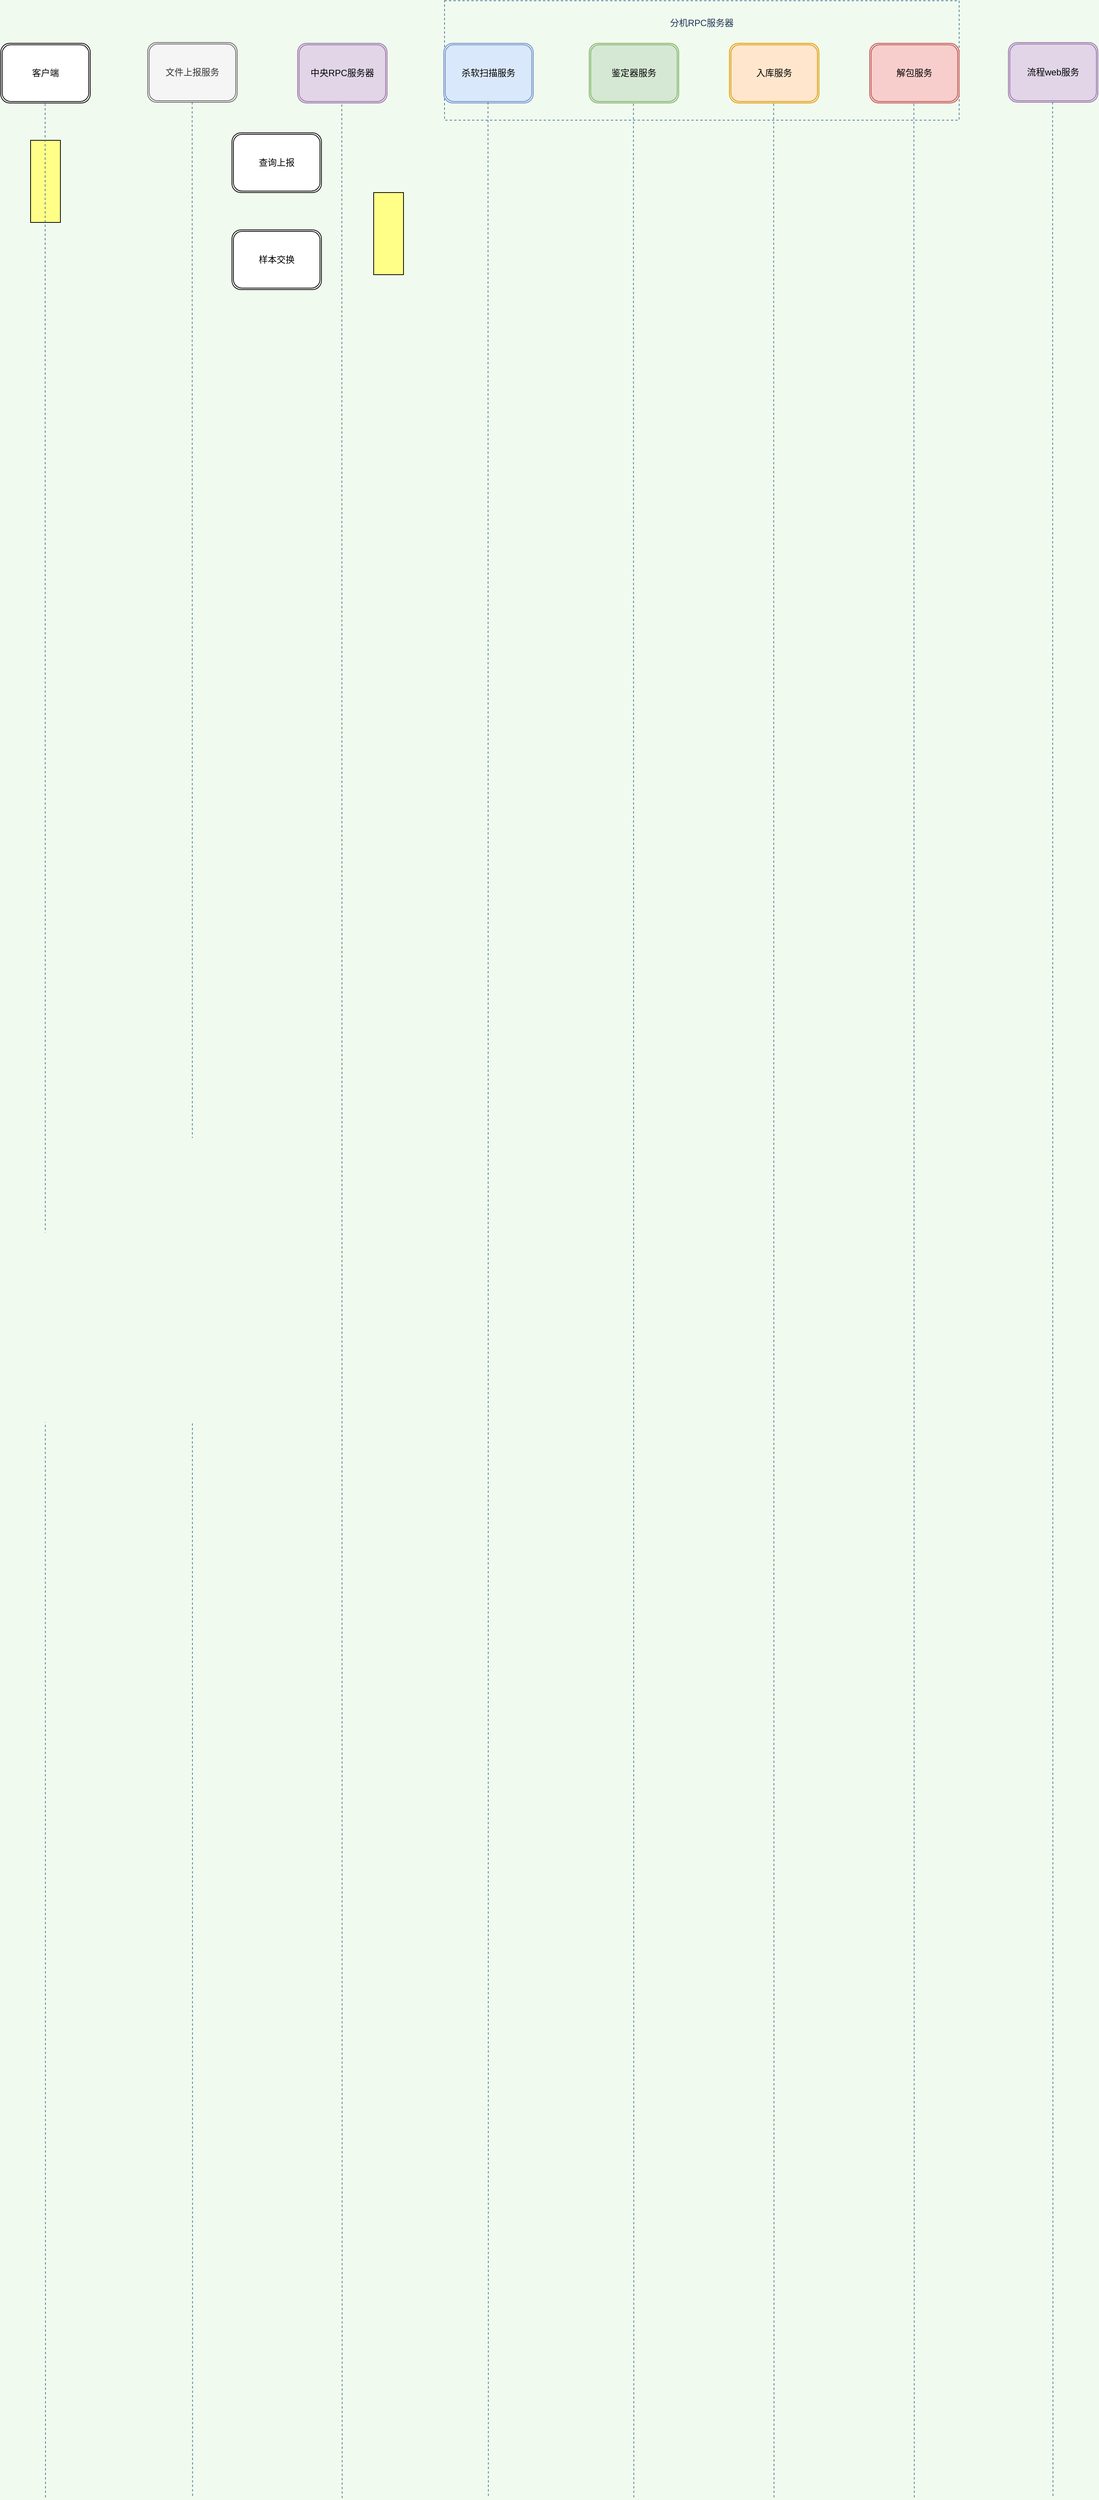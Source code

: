 <mxfile version="14.9.0" type="github">
  <diagram id="tpBG7AxIHuY1awPjeITL" name="Page-1">
    <mxGraphModel dx="1550" dy="835" grid="1" gridSize="10" guides="1" tooltips="1" connect="1" arrows="1" fold="1" page="1" pageScale="1" pageWidth="827" pageHeight="1169" background="#F1FAEE" math="0" shadow="0">
      <root>
        <mxCell id="0" />
        <mxCell id="1" parent="0" />
        <mxCell id="G1Jo3BN_IHVQqCNElftp-154" value="&lt;br&gt;分机RPC服务器&lt;br&gt;&lt;br&gt;&lt;br&gt;&lt;br&gt;&lt;br&gt;&lt;br&gt;&lt;br&gt;&lt;br&gt;&lt;br&gt;" style="rounded=0;whiteSpace=wrap;html=1;sketch=0;fontColor=#1D3557;strokeColor=#457B9D;dashed=1;fillColor=none;" vertex="1" parent="1">
          <mxGeometry x="665" y="153" width="690" height="160" as="geometry" />
        </mxCell>
        <mxCell id="G1Jo3BN_IHVQqCNElftp-156" value="查询上报" style="shape=ext;double=1;rounded=1;whiteSpace=wrap;html=1;sketch=0;" vertex="1" parent="1">
          <mxGeometry x="380" y="330" width="120" height="80" as="geometry" />
        </mxCell>
        <mxCell id="G1Jo3BN_IHVQqCNElftp-157" value="样本交换" style="shape=ext;double=1;rounded=1;whiteSpace=wrap;html=1;sketch=0;" vertex="1" parent="1">
          <mxGeometry x="380" y="460" width="120" height="80" as="geometry" />
        </mxCell>
        <mxCell id="G1Jo3BN_IHVQqCNElftp-160" value="" style="whiteSpace=wrap;html=1;rounded=0;sketch=0;fillColor=#ffff88;" vertex="1" parent="1">
          <mxGeometry x="570" y="410" width="40" height="110" as="geometry" />
        </mxCell>
        <mxCell id="G1Jo3BN_IHVQqCNElftp-159" value="" style="whiteSpace=wrap;html=1;rounded=0;sketch=0;fillColor=#ffff88;" vertex="1" parent="1">
          <mxGeometry x="110" y="340" width="40" height="110" as="geometry" />
        </mxCell>
        <mxCell id="G1Jo3BN_IHVQqCNElftp-170" value="" style="group" vertex="1" connectable="0" parent="1">
          <mxGeometry x="70" y="210" width="120" height="3288" as="geometry" />
        </mxCell>
        <mxCell id="G1Jo3BN_IHVQqCNElftp-158" value="客户端" style="shape=ext;double=1;rounded=1;whiteSpace=wrap;html=1;sketch=0;" vertex="1" parent="G1Jo3BN_IHVQqCNElftp-170">
          <mxGeometry width="120" height="80" as="geometry" />
        </mxCell>
        <mxCell id="G1Jo3BN_IHVQqCNElftp-161" value="" style="endArrow=none;dashed=1;html=1;fontColor=#1D3557;strokeColor=#457B9D;fillColor=#A8DADC;" edge="1" parent="G1Jo3BN_IHVQqCNElftp-170">
          <mxGeometry width="50" height="50" relative="1" as="geometry">
            <mxPoint x="60" y="3288" as="sourcePoint" />
            <mxPoint x="59.5" y="78" as="targetPoint" />
          </mxGeometry>
        </mxCell>
        <mxCell id="G1Jo3BN_IHVQqCNElftp-171" value="" style="group" vertex="1" connectable="0" parent="1">
          <mxGeometry x="267" y="209" width="120" height="3287" as="geometry" />
        </mxCell>
        <mxCell id="LrFnlgKekaoEcTwpI7f7-3" value="文件上报服务" style="shape=ext;double=1;rounded=1;whiteSpace=wrap;html=1;sketch=0;fillColor=#f5f5f5;strokeColor=#666666;fontColor=#333333;" parent="G1Jo3BN_IHVQqCNElftp-171" vertex="1">
          <mxGeometry width="120" height="80" as="geometry" />
        </mxCell>
        <mxCell id="G1Jo3BN_IHVQqCNElftp-163" value="" style="endArrow=none;dashed=1;html=1;fontColor=#1D3557;strokeColor=#457B9D;fillColor=#A8DADC;" edge="1" parent="G1Jo3BN_IHVQqCNElftp-171">
          <mxGeometry width="50" height="50" relative="1" as="geometry">
            <mxPoint x="60.16" y="3287" as="sourcePoint" />
            <mxPoint x="59.66" y="77" as="targetPoint" />
          </mxGeometry>
        </mxCell>
        <mxCell id="G1Jo3BN_IHVQqCNElftp-172" value="" style="group" vertex="1" connectable="0" parent="1">
          <mxGeometry x="468" y="210" width="120" height="3289" as="geometry" />
        </mxCell>
        <mxCell id="G1Jo3BN_IHVQqCNElftp-155" value="&lt;font style=&quot;vertical-align: inherit&quot;&gt;&lt;font style=&quot;vertical-align: inherit&quot;&gt;&lt;font style=&quot;vertical-align: inherit&quot;&gt;&lt;font style=&quot;vertical-align: inherit&quot;&gt;&lt;font style=&quot;vertical-align: inherit&quot;&gt;&lt;font style=&quot;vertical-align: inherit&quot;&gt;中央RPC服务器&lt;/font&gt;&lt;/font&gt;&lt;/font&gt;&lt;/font&gt;&lt;/font&gt;&lt;/font&gt;" style="shape=ext;double=1;rounded=1;whiteSpace=wrap;html=1;sketch=0;fillColor=#e1d5e7;strokeColor=#9673a6;" vertex="1" parent="G1Jo3BN_IHVQqCNElftp-172">
          <mxGeometry width="120" height="80" as="geometry" />
        </mxCell>
        <mxCell id="G1Jo3BN_IHVQqCNElftp-164" value="" style="endArrow=none;dashed=1;html=1;fontColor=#1D3557;strokeColor=#457B9D;fillColor=#A8DADC;" edge="1" parent="G1Jo3BN_IHVQqCNElftp-172">
          <mxGeometry width="50" height="50" relative="1" as="geometry">
            <mxPoint x="59.79" y="3289" as="sourcePoint" />
            <mxPoint x="59.29" y="79" as="targetPoint" />
          </mxGeometry>
        </mxCell>
        <mxCell id="G1Jo3BN_IHVQqCNElftp-173" value="" style="group" vertex="1" connectable="0" parent="1">
          <mxGeometry x="664" y="210" width="120" height="3286" as="geometry" />
        </mxCell>
        <mxCell id="G1Jo3BN_IHVQqCNElftp-147" value="&lt;font style=&quot;vertical-align: inherit&quot;&gt;&lt;font style=&quot;vertical-align: inherit&quot;&gt;&lt;font style=&quot;vertical-align: inherit&quot;&gt;&lt;font style=&quot;vertical-align: inherit&quot;&gt;&lt;font style=&quot;vertical-align: inherit&quot;&gt;&lt;font style=&quot;vertical-align: inherit&quot;&gt;杀软扫描服务&lt;/font&gt;&lt;/font&gt;&lt;/font&gt;&lt;/font&gt;&lt;/font&gt;&lt;/font&gt;" style="shape=ext;double=1;rounded=1;whiteSpace=wrap;html=1;sketch=0;fillColor=#dae8fc;strokeColor=#6c8ebf;" vertex="1" parent="G1Jo3BN_IHVQqCNElftp-173">
          <mxGeometry width="120" height="80" as="geometry" />
        </mxCell>
        <mxCell id="G1Jo3BN_IHVQqCNElftp-166" value="" style="endArrow=none;dashed=1;html=1;fontColor=#1D3557;strokeColor=#457B9D;fillColor=#A8DADC;" edge="1" parent="G1Jo3BN_IHVQqCNElftp-173">
          <mxGeometry width="50" height="50" relative="1" as="geometry">
            <mxPoint x="59.79" y="3286" as="sourcePoint" />
            <mxPoint x="59.29" y="76" as="targetPoint" />
          </mxGeometry>
        </mxCell>
        <mxCell id="G1Jo3BN_IHVQqCNElftp-174" value="" style="group" vertex="1" connectable="0" parent="1">
          <mxGeometry x="859" y="210" width="120" height="3288" as="geometry" />
        </mxCell>
        <mxCell id="G1Jo3BN_IHVQqCNElftp-148" value="&lt;font style=&quot;vertical-align: inherit&quot;&gt;&lt;font style=&quot;vertical-align: inherit&quot;&gt;&lt;font style=&quot;vertical-align: inherit&quot;&gt;&lt;font style=&quot;vertical-align: inherit&quot;&gt;鉴定器服务&lt;/font&gt;&lt;/font&gt;&lt;/font&gt;&lt;/font&gt;" style="shape=ext;double=1;rounded=1;whiteSpace=wrap;html=1;sketch=0;fillColor=#d5e8d4;strokeColor=#82b366;" vertex="1" parent="G1Jo3BN_IHVQqCNElftp-174">
          <mxGeometry width="120" height="80" as="geometry" />
        </mxCell>
        <mxCell id="G1Jo3BN_IHVQqCNElftp-165" value="" style="endArrow=none;dashed=1;html=1;fontColor=#1D3557;strokeColor=#457B9D;fillColor=#A8DADC;" edge="1" parent="G1Jo3BN_IHVQqCNElftp-174">
          <mxGeometry width="50" height="50" relative="1" as="geometry">
            <mxPoint x="59.79" y="3288" as="sourcePoint" />
            <mxPoint x="59.29" y="78" as="targetPoint" />
          </mxGeometry>
        </mxCell>
        <mxCell id="G1Jo3BN_IHVQqCNElftp-175" value="" style="group" vertex="1" connectable="0" parent="1">
          <mxGeometry x="1047" y="210" width="120" height="3288" as="geometry" />
        </mxCell>
        <mxCell id="G1Jo3BN_IHVQqCNElftp-149" value="&lt;font style=&quot;vertical-align: inherit&quot;&gt;&lt;font style=&quot;vertical-align: inherit&quot;&gt;入库服务&lt;/font&gt;&lt;/font&gt;" style="shape=ext;double=1;rounded=1;whiteSpace=wrap;html=1;sketch=0;fillColor=#ffe6cc;strokeColor=#d79b00;" vertex="1" parent="G1Jo3BN_IHVQqCNElftp-175">
          <mxGeometry width="120" height="80" as="geometry" />
        </mxCell>
        <mxCell id="G1Jo3BN_IHVQqCNElftp-167" value="" style="endArrow=none;dashed=1;html=1;fontColor=#1D3557;strokeColor=#457B9D;fillColor=#A8DADC;" edge="1" parent="G1Jo3BN_IHVQqCNElftp-175">
          <mxGeometry width="50" height="50" relative="1" as="geometry">
            <mxPoint x="59.79" y="3288" as="sourcePoint" />
            <mxPoint x="59.29" y="78" as="targetPoint" />
          </mxGeometry>
        </mxCell>
        <mxCell id="G1Jo3BN_IHVQqCNElftp-176" value="" style="group" vertex="1" connectable="0" parent="1">
          <mxGeometry x="1235" y="210" width="120" height="3288" as="geometry" />
        </mxCell>
        <mxCell id="G1Jo3BN_IHVQqCNElftp-150" value="&lt;font style=&quot;vertical-align: inherit&quot;&gt;&lt;font style=&quot;vertical-align: inherit&quot;&gt;&lt;font style=&quot;vertical-align: inherit&quot;&gt;&lt;font style=&quot;vertical-align: inherit&quot;&gt;解包服务&lt;/font&gt;&lt;/font&gt;&lt;/font&gt;&lt;/font&gt;" style="shape=ext;double=1;rounded=1;whiteSpace=wrap;html=1;sketch=0;fillColor=#f8cecc;strokeColor=#b85450;" vertex="1" parent="G1Jo3BN_IHVQqCNElftp-176">
          <mxGeometry width="120" height="80" as="geometry" />
        </mxCell>
        <mxCell id="G1Jo3BN_IHVQqCNElftp-168" value="" style="endArrow=none;dashed=1;html=1;fontColor=#1D3557;strokeColor=#457B9D;fillColor=#A8DADC;" edge="1" parent="G1Jo3BN_IHVQqCNElftp-176">
          <mxGeometry width="50" height="50" relative="1" as="geometry">
            <mxPoint x="59.79" y="3288" as="sourcePoint" />
            <mxPoint x="59.29" y="78" as="targetPoint" />
          </mxGeometry>
        </mxCell>
        <mxCell id="G1Jo3BN_IHVQqCNElftp-177" value="" style="group" vertex="1" connectable="0" parent="1">
          <mxGeometry x="1421" y="209" width="120" height="3287" as="geometry" />
        </mxCell>
        <mxCell id="G1Jo3BN_IHVQqCNElftp-151" value="&lt;font style=&quot;vertical-align: inherit&quot;&gt;&lt;font style=&quot;vertical-align: inherit&quot;&gt;&lt;font style=&quot;vertical-align: inherit&quot;&gt;&lt;font style=&quot;vertical-align: inherit&quot;&gt;&lt;font style=&quot;vertical-align: inherit&quot;&gt;&lt;font style=&quot;vertical-align: inherit&quot;&gt;流程web服务&lt;/font&gt;&lt;/font&gt;&lt;/font&gt;&lt;/font&gt;&lt;/font&gt;&lt;/font&gt;" style="shape=ext;double=1;rounded=1;whiteSpace=wrap;html=1;sketch=0;fillColor=#e1d5e7;strokeColor=#9673a6;" vertex="1" parent="G1Jo3BN_IHVQqCNElftp-177">
          <mxGeometry width="120" height="80" as="geometry" />
        </mxCell>
        <mxCell id="G1Jo3BN_IHVQqCNElftp-169" value="" style="endArrow=none;dashed=1;html=1;fontColor=#1D3557;strokeColor=#457B9D;fillColor=#A8DADC;" edge="1" parent="G1Jo3BN_IHVQqCNElftp-177">
          <mxGeometry width="50" height="50" relative="1" as="geometry">
            <mxPoint x="59.79" y="3287" as="sourcePoint" />
            <mxPoint x="59.29" y="77" as="targetPoint" />
          </mxGeometry>
        </mxCell>
      </root>
    </mxGraphModel>
  </diagram>
</mxfile>
